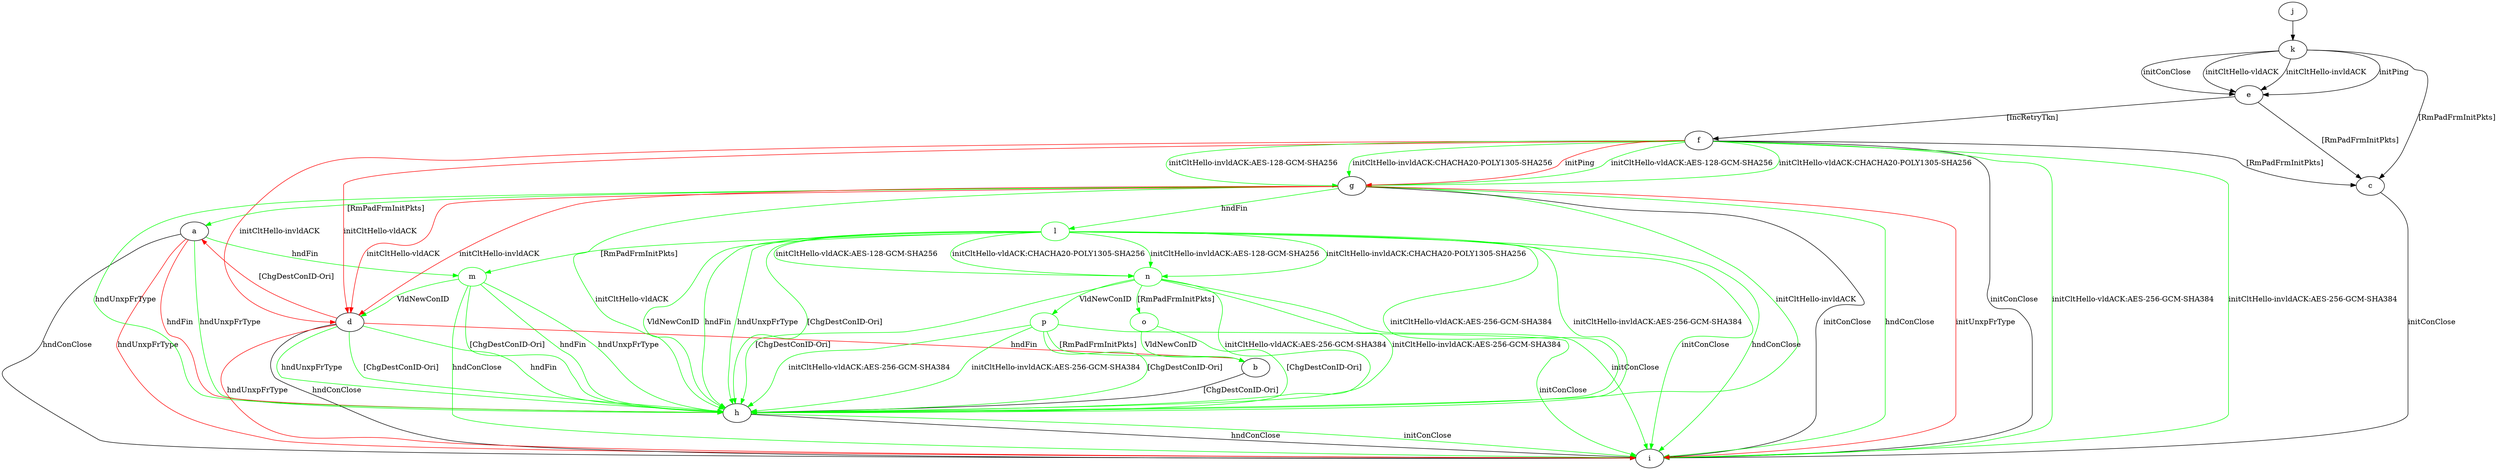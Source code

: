 digraph "" {
	a -> h	[key=0,
		color=green,
		label="hndUnxpFrType "];
	a -> h	[key=1,
		color=red,
		label="hndFin "];
	a -> i	[key=0,
		label="hndConClose "];
	a -> i	[key=1,
		color=red,
		label="hndUnxpFrType "];
	m	[color=green];
	a -> m	[key=0,
		color=green,
		label="hndFin "];
	b -> h	[key=0,
		label="[ChgDestConID-Ori] "];
	c -> i	[key=0,
		label="initConClose "];
	d -> a	[key=0,
		color=red,
		label="[ChgDestConID-Ori] "];
	d -> b	[key=0,
		color=red,
		label="hndFin "];
	d -> h	[key=0,
		color=green,
		label="hndFin "];
	d -> h	[key=1,
		color=green,
		label="hndUnxpFrType "];
	d -> h	[key=2,
		color=green,
		label="[ChgDestConID-Ori] "];
	d -> i	[key=0,
		label="hndConClose "];
	d -> i	[key=1,
		color=red,
		label="hndUnxpFrType "];
	e -> c	[key=0,
		label="[RmPadFrmInitPkts] "];
	e -> f	[key=0,
		label="[IncRetryTkn] "];
	f -> c	[key=0,
		label="[RmPadFrmInitPkts] "];
	f -> d	[key=0,
		color=red,
		label="initCltHello-vldACK "];
	f -> d	[key=1,
		color=red,
		label="initCltHello-invldACK "];
	f -> g	[key=0,
		color=green,
		label="initCltHello-vldACK:AES-128-GCM-SHA256 "];
	f -> g	[key=1,
		color=green,
		label="initCltHello-vldACK:CHACHA20-POLY1305-SHA256 "];
	f -> g	[key=2,
		color=green,
		label="initCltHello-invldACK:AES-128-GCM-SHA256 "];
	f -> g	[key=3,
		color=green,
		label="initCltHello-invldACK:CHACHA20-POLY1305-SHA256 "];
	f -> g	[key=4,
		color=red,
		label="initPing "];
	f -> i	[key=0,
		label="initConClose "];
	f -> i	[key=1,
		color=green,
		label="initCltHello-vldACK:AES-256-GCM-SHA384 "];
	f -> i	[key=2,
		color=green,
		label="initCltHello-invldACK:AES-256-GCM-SHA384 "];
	g -> a	[key=0,
		color=green,
		label="[RmPadFrmInitPkts] "];
	g -> d	[key=0,
		color=red,
		label="initCltHello-vldACK "];
	g -> d	[key=1,
		color=red,
		label="initCltHello-invldACK "];
	g -> h	[key=0,
		color=green,
		label="initCltHello-vldACK "];
	g -> h	[key=1,
		color=green,
		label="initCltHello-invldACK "];
	g -> h	[key=2,
		color=green,
		label="hndUnxpFrType "];
	g -> i	[key=0,
		label="initConClose "];
	g -> i	[key=1,
		color=green,
		label="hndConClose "];
	g -> i	[key=2,
		color=red,
		label="initUnxpFrType "];
	l	[color=green];
	g -> l	[key=0,
		color=green,
		label="hndFin "];
	h -> i	[key=0,
		label="hndConClose "];
	h -> i	[key=1,
		color=green,
		label="initConClose "];
	j -> k	[key=0];
	k -> c	[key=0,
		label="[RmPadFrmInitPkts] "];
	k -> e	[key=0,
		label="initPing "];
	k -> e	[key=1,
		label="initConClose "];
	k -> e	[key=2,
		label="initCltHello-vldACK "];
	k -> e	[key=3,
		label="initCltHello-invldACK "];
	l -> h	[key=0,
		color=green,
		label="initCltHello-vldACK:AES-256-GCM-SHA384 "];
	l -> h	[key=1,
		color=green,
		label="initCltHello-invldACK:AES-256-GCM-SHA384 "];
	l -> h	[key=2,
		color=green,
		label="hndFin "];
	l -> h	[key=3,
		color=green,
		label="hndUnxpFrType "];
	l -> h	[key=4,
		color=green,
		label="VldNewConID "];
	l -> h	[key=5,
		color=green,
		label="[ChgDestConID-Ori] "];
	l -> i	[key=0,
		color=green,
		label="initConClose "];
	l -> i	[key=1,
		color=green,
		label="hndConClose "];
	l -> m	[key=0,
		color=green,
		label="[RmPadFrmInitPkts] "];
	n	[color=green];
	l -> n	[key=0,
		color=green,
		label="initCltHello-vldACK:AES-128-GCM-SHA256 "];
	l -> n	[key=1,
		color=green,
		label="initCltHello-vldACK:CHACHA20-POLY1305-SHA256 "];
	l -> n	[key=2,
		color=green,
		label="initCltHello-invldACK:AES-128-GCM-SHA256 "];
	l -> n	[key=3,
		color=green,
		label="initCltHello-invldACK:CHACHA20-POLY1305-SHA256 "];
	m -> d	[key=0,
		color=green,
		label="VldNewConID "];
	m -> h	[key=0,
		color=green,
		label="hndFin "];
	m -> h	[key=1,
		color=green,
		label="hndUnxpFrType "];
	m -> h	[key=2,
		color=green,
		label="[ChgDestConID-Ori] "];
	m -> i	[key=0,
		color=green,
		label="hndConClose "];
	n -> h	[key=0,
		color=green,
		label="initCltHello-vldACK:AES-256-GCM-SHA384 "];
	n -> h	[key=1,
		color=green,
		label="initCltHello-invldACK:AES-256-GCM-SHA384 "];
	n -> h	[key=2,
		color=green,
		label="[ChgDestConID-Ori] "];
	n -> i	[key=0,
		color=green,
		label="initConClose "];
	o	[color=green];
	n -> o	[key=0,
		color=green,
		label="[RmPadFrmInitPkts] "];
	p	[color=green];
	n -> p	[key=0,
		color=green,
		label="VldNewConID "];
	o -> b	[key=0,
		color=green,
		label="VldNewConID "];
	o -> h	[key=0,
		color=green,
		label="[ChgDestConID-Ori] "];
	p -> b	[key=0,
		color=green,
		label="[RmPadFrmInitPkts] "];
	p -> h	[key=0,
		color=green,
		label="initCltHello-vldACK:AES-256-GCM-SHA384 "];
	p -> h	[key=1,
		color=green,
		label="initCltHello-invldACK:AES-256-GCM-SHA384 "];
	p -> h	[key=2,
		color=green,
		label="[ChgDestConID-Ori] "];
	p -> i	[key=0,
		color=green,
		label="initConClose "];
}

